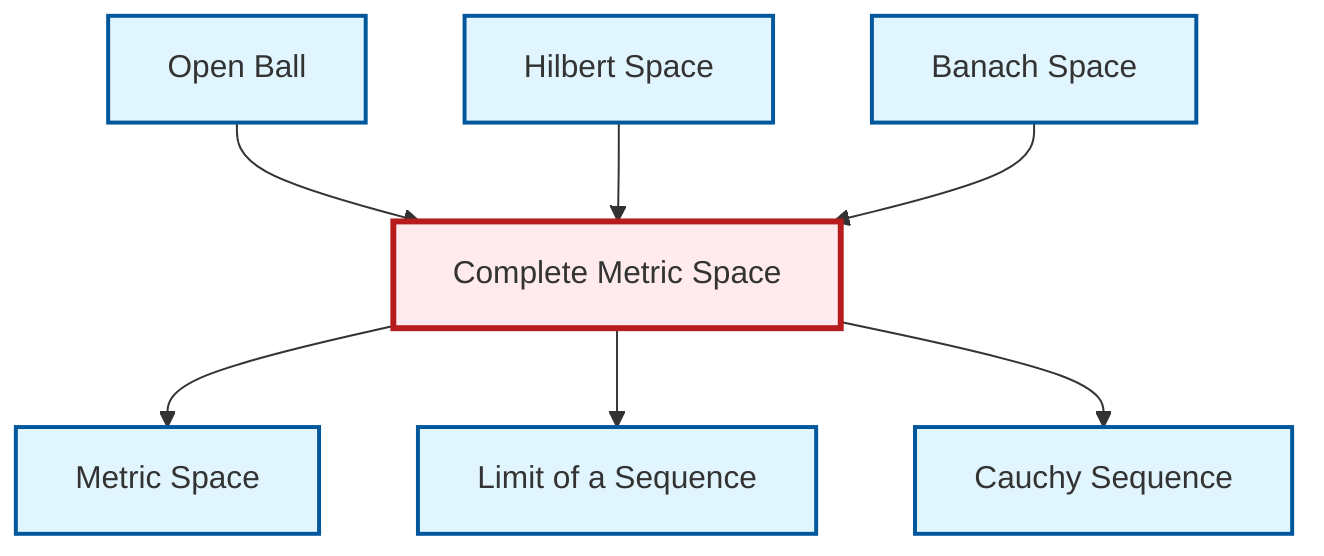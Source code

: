 graph TD
    classDef definition fill:#e1f5fe,stroke:#01579b,stroke-width:2px
    classDef theorem fill:#f3e5f5,stroke:#4a148c,stroke-width:2px
    classDef axiom fill:#fff3e0,stroke:#e65100,stroke-width:2px
    classDef example fill:#e8f5e9,stroke:#1b5e20,stroke-width:2px
    classDef current fill:#ffebee,stroke:#b71c1c,stroke-width:3px
    def-hilbert-space["Hilbert Space"]:::definition
    def-metric-space["Metric Space"]:::definition
    def-limit["Limit of a Sequence"]:::definition
    def-complete-metric-space["Complete Metric Space"]:::definition
    def-open-ball["Open Ball"]:::definition
    def-banach-space["Banach Space"]:::definition
    def-cauchy-sequence["Cauchy Sequence"]:::definition
    def-open-ball --> def-complete-metric-space
    def-complete-metric-space --> def-metric-space
    def-hilbert-space --> def-complete-metric-space
    def-banach-space --> def-complete-metric-space
    def-complete-metric-space --> def-limit
    def-complete-metric-space --> def-cauchy-sequence
    class def-complete-metric-space current